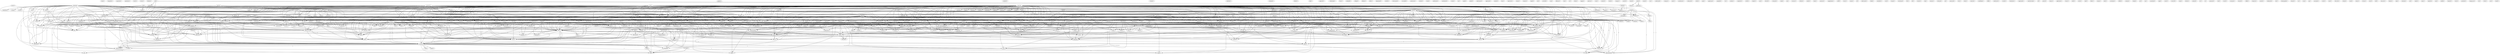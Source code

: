 digraph G {
  home [ label="home(1)" ];
  tranquility [ label="tranquility(1)" ];
  inquisition [ label="inquisition(1)" ];
  population [ label="population(1)" ];
  church [ label="church(1)" ];
  avenue [ label="avenue(1)" ];
  freedom [ label="freedom(1)" ];
  ucla [ label="ucla(2)" ];
  became [ label="became(4)" ];
  professor [ label="professor(1)" ];
  taught [ label="taught(1)" ];
  spent [ label="spent(4)" ];
  war [ label="war(19)" ];
  man [ label="man(1)" ];
  came [ label="came(8)" ];
  philosophy [ label="philosophy(1)" ];
  power [ label="power(1)" ];
  number [ label="number(3)" ];
  volume [ label="volume(1)" ];
  institute [ label="institute(1)" ];
  someone [ label="someone(1)" ];
  study [ label="study(3)" ];
  program [ label="program(3)" ];
  deals [ label="deals(2)" ];
  degree [ label="degree(1)" ];
  sultan [ label="sultan(2)" ];
  organized [ label="organized(1)" ];
  ruled [ label="ruled(1)" ];
  liberty [ label="liberty(1)" ];
  escape [ label="escape(1)" ];
  single [ label="single(1)" ];
  soul [ label="soul(1)" ];
  today [ label="today(2)" ];
  work [ label="work(2)" ];
  exists [ label="exists(1)" ];
  proceeded [ label="proceeded(1)" ];
  extermination [ label="extermination(2)" ];
  moment [ label="moment(2)" ];
  talent [ label="talent(1)" ];
  help [ label="help(1)" ];
  help [ label="help(4)" ];
  process [ label="process(1)" ];
  modernize [ label="modernize(1)" ];
  group [ label="group(1)" ];
  saw [ label="saw(1)" ];
  source [ label="source(2)" ];
  role [ label="role(4)" ];
  completed [ label="completed(1)" ];
  oil [ label="oil(1)" ];
  invaded [ label="invaded(2)" ];
  interview [ label="interview(1)" ];
  ship [ label="ship(1)" ];
  approach [ label="approach(1)" ];
  citizenship [ label="citizenship(9)" ];
  origin [ label="origin(1)" ];
  problem [ label="problem(2)" ];
  persecution [ label="persecution(3)" ];
  greece [ label="greece(2)" ];
  occupied [ label="occupied(1)" ];
  rescue [ label="rescue(6)" ];
  independence [ label="independence(3)" ];
  country [ label="country(3)" ];
  overrun [ label="overrun(1)" ];
  worked [ label="worked(2)" ];
  rescue [ label="rescue(3)" ];
  scholarship [ label="scholarship(1)" ];
  focus [ label="focus(1)" ];
  extended [ label="extended(1)" ];
  refugee [ label="refugee(1)" ];
  consulate [ label="consulate(1)" ];
  research [ label="research(7)" ];
  restoration [ label="restoration(2)" ];
  return [ label="return(2)" ];
  conducted [ label="conducted(1)" ];
  army [ label="army(2)" ];
  burned [ label="burned(1)" ];
  exterminated [ label="exterminated(1)" ];
  fight [ label="fight(1)" ];
  deal [ label="deal(2)" ];
  book [ label="book(21)" ];
  defense [ label="defense(1)" ];
  conference [ label="conference(2)" ];
  subject [ label="subject(3)" ];
  plan [ label="plan(1)" ];
  place [ label="place(6)" ];
  editor [ label="editor(1)" ];
  release [ label="release(1)" ];
  camp [ label="camp(4)" ];
  department [ label="department(1)" ];
  resettle [ label="resettle(1)" ];
  discriminate [ label="discriminate(1)" ];
  succeeded [ label="succeeded(1)" ];
  behalf [ label="behalf(2)" ];
  territory [ label="territory(4)" ];
  cited [ label="cited(1)" ];
  treated [ label="treated(1)" ];
  stated [ label="stated(2)" ];
  treaty [ label="treaty(1)" ];
  permission [ label="permission(1)" ];
  tarihsel [ label="tarihsel(1)" ];
  closed [ label="closed(1)" ];
  publication [ label="publication(1)" ];
  reichenbach [ label="reichenbach(1)" ];
  croatia [ label="croatia(1)" ];
  section [ label="section(2)" ];
  situation [ label="situation(1)" ];
  phase [ label="phase(1)" ];
  covers [ label="covers(1)" ];
  ran [ label="ran(1)" ];
  angelo [ label="angelo(1)" ];
  poland [ label="poland(1)" ];
  anniversary [ label="anniversary(2)" ];
  appreciate [ label="appreciate(1)" ];
  present [ label="present(1)" ];
  basis [ label="basis(1)" ];
  used [ label="used(1)" ];
  supplement [ label="supplement(1)" ];
  government [ label="government(11)" ];
  assist [ label="assist(1)" ];
  superiority [ label="superiority(1)" ];
  sharon [ label="sharon(1)" ];
  ottoman [ label="ottoman(1)" ];
  translation [ label="translation(1)" ];
  writing [ label="writing(1)" ];
  invited [ label="invited(1)" ];
  historian [ label="historian(3)" ];
  course [ label="course(2)" ];
  went [ label="went(3)" ];
  undertake [ label="undertake(2)" ];
  commemoration [ label="commemoration(1)" ];
  found [ label="found(5)" ];
  les [ label="les(2)" ];
  give [ label="give(1)" ];
  dan [ label="dan(1)" ];
  history [ label="history(13)" ];
  point [ label="point(1)" ];
  develop [ label="develop(1)" ];
  time [ label="time(4)" ];
  teaching [ label="teaching(2)" ];
  series [ label="series(1)" ];
  view [ label="view(2)" ];
  society [ label="society(2)" ];
  addition [ label="addition(2)" ];
  eds [ label="eds(2)" ];
  requires [ label="requires(1)" ];
  legend [ label="legend(1)" ];
  ministry [ label="ministry(3)" ];
  favor [ label="favor(1)" ];
  retain [ label="retain(1)" ];
  hand [ label="hand(2)" ];
  wanted [ label="wanted(4)" ];
  friendship [ label="friendship(3)" ];
  archive [ label="archive(1)" ];
  batch [ label="batch(1)" ];
  end [ label="end(3)" ];
  side [ label="side(1)" ];
  entered [ label="entered(1)" ];
  end [ label="end(1)" ];
  began [ label="began(2)" ];
  period [ label="period(1)" ];
  edu [ label="edu(2)" ];
  provided [ label="provided(1)" ];
  intercession [ label="intercession(1)" ];
  took [ label="took(7)" ];
  communicate [ label="communicate(1)" ];
  effect [ label="effect(2)" ];
  isop [ label="isop(1)" ];
  influence [ label="influence(1)" ];
  slain [ label="slain(1)" ];
  art [ label="art(1)" ];
  escape [ label="escape(1)" ];
  part [ label="part(3)" ];
  takes [ label="takes(2)" ];
  center [ label="center(4)" ];
  fell [ label="fell(1)" ];
  obtain [ label="obtain(1)" ];
  happen [ label="happen(1)" ];
  tried [ label="tried(1)" ];
  picture [ label="picture(1)" ];
  persuade [ label="persuade(1)" ];
  round [ label="round(1)" ];
  contact [ label="contact(1)" ];
  find [ label="find(1)" ];
  fled [ label="fled(2)" ];
  area [ label="area(1)" ];
  gateway [ label="gateway(1)" ];
  come [ label="come(1)" ];
  release [ label="release(1)" ];
  scientist [ label="scientist(1)" ];
  didn [ label="didn(2)" ];
  know [ label="know(3)" ];
  border [ label="border(1)" ];
  hungary [ label="hungary(1)" ];
  want [ label="want(1)" ];
  move [ label="move(1)" ];
  received [ label="received(3)" ];
  lifetime [ label="lifetime(1)" ];
  representative [ label="representative(3)" ];
  honor [ label="honor(1)" ];
  served [ label="served(1)" ];
  nuncio [ label="nuncio(1)" ];
  assistance [ label="assistance(1)" ];
  agency [ label="agency(2)" ];
  leadership [ label="leadership(1)" ];
  kibbutz [ label="kibbutz(1)" ];
  felt [ label="felt(2)" ];
  example [ label="example(2)" ];
  set [ label="set(1)" ];
  organization [ label="organization(2)" ];
  office [ label="office(1)" ];
  feared [ label="feared(2)" ];
  hurt [ label="hurt(1)" ];
  protect [ label="protect(2)" ];
  spain [ label="spain(3)" ];
  realized [ label="realized(1)" ];
  couple [ label="couple(1)" ];
  abode [ label="abode(1)" ];
  recalls [ label="recalls(1)" ];
  accepted [ label="accepted(4)" ];
  rapacity [ label="rapacity(1)" ];
  fellow [ label="fellow(1)" ];
  behavior [ label="behavior(1)" ];
  anything [ label="anything(3)" ];
  tolerance [ label="tolerance(1)" ];
  total [ label="total(1)" ];
  meant [ label="meant(1)" ];
  seem [ label="seem(2)" ];
  route [ label="route(2)" ];
  train [ label="train(2)" ];
  lot [ label="lot(2)" ];
  arranged [ label="arranged(2)" ];
  boat [ label="boat(1)" ];
  fact [ label="fact(2)" ];
  fought [ label="fought(1)" ];
  shared [ label="shared(1)" ];
  information [ label="information(3)" ];
  send [ label="send(4)" ];
  press [ label="press(6)" ];
  use [ label="use(2)" ];
  write [ label="write(2)" ];
  material [ label="material(2)" ];
  go [ label="go(2)" ];
  nazi [ label="nazi(3)" ];
  community [ label="community(2)" ];
  retained [ label="retained(1)" ];
  take [ label="take(4)" ];
  idea [ label="idea(1)" ];
  join [ label="join(1)" ];
  supporter [ label="supporter(1)" ];
  regarded [ label="regarded(1)" ];
  started [ label="started(3)" ];
  culture [ label="culture(3)" ];
  pass [ label="pass(2)" ];
  reply [ label="reply(1)" ];
  told [ label="told(2)" ];
  kettle [ label="kettle(1)" ];
  network [ label="network(1)" ];
  contrast [ label="contrast(1)" ];
  sent [ label="sent(5)" ];
  visas [ label="visas(1)" ];
  keep [ label="keep(1)" ];
  gave [ label="gave(4)" ];
  played [ label="played(2)" ];
  mind [ label="mind(1)" ];
  keep [ label="keep(2)" ];
  argument [ label="argument(1)" ];
  berlin [ label="berlin(3)" ];
  mayor [ label="mayor(1)" ];
  producer [ label="producer(1)" ];
  money [ label="money(2)" ];
  way [ label="way(1)" ];
  understand [ label="understand(1)" ];
  meantime [ label="meantime(2)" ];
  treat [ label="treat(1)" ];
  emergency [ label="emergency(1)" ];
  citizen [ label="citizen(3)" ];
  arrest [ label="arrest(2)" ];
  nothing [ label="nothing(1)" ];
  company [ label="company(1)" ];
  meier [ label="meier(1)" ];
  grunebaum [ label="grunebaum(1)" ];
  submarine [ label="submarine(1)" ];
  serbia [ label="serbia(1)" ];
  pope [ label="pope(1)" ];
  appressian [ label="appressian(1)" ];
  pamphlet [ label="pamphlet(1)" ];
  von [ label="von(1)" ];
  imagine [ label="imagine(1)" ];
  consult [ label="consult(1)" ];
  modem [ label="modem(1)" ];
  immigration [ label="immigration(1)" ];
  complicity [ label="complicity(1)" ];
  polish [ label="polish(1)" ];
  sevilla [ label="sevilla(1)" ];
  chapter [ label="chapter(1)" ];
  mair [ label="mair(1)" ];
  turkey [ label="turkey(5)" ];
  constitution [ label="constitution(1)" ];
  food [ label="food(3)" ];
  tragedy [ label="tragedy(1)" ];
  conclusion [ label="conclusion(1)" ];
  story [ label="story(4)" ];
  separation [ label="separation(1)" ];
  includes [ label="includes(1)" ];
  world [ label="world(10)" ];
  century [ label="century(2)" ];
  clothing [ label="clothing(2)" ];
  defend [ label="defend(1)" ];
  hoped [ label="hoped(1)" ];
  stayed [ label="stayed(1)" ];
  add [ label="add(2)" ];
  remained [ label="remained(1)" ];
  form [ label="form(1)" ];
  treasonable [ label="treasonable(1)" ];
  invasion [ label="invasion(1)" ];
  demonstration [ label="demonstration(1)" ];
  establish [ label="establish(1)" ];
  think [ label="think(1)" ];
  nation [ label="nation(2)" ];
  chromium [ label="chromium(1)" ];
  reaches [ label="reaches(1)" ];
  movement [ label="movement(1)" ];
  tradition [ label="tradition(1)" ];
  school [ label="school(2)" ];
  front [ label="front(1)" ];
  remain [ label="remain(1)" ];
  protested [ label="protested(1)" ];
  religion [ label="religion(2)" ];
  result [ label="result(3)" ];
  service [ label="service(1)" ];
  warded [ label="warded(1)" ];
  condition [ label="condition(1)" ];
  facilitated [ label="facilitated(1)" ];
  position [ label="position(1)" ];
  passed [ label="passed(2)" ];
  helped [ label="helped(2)" ];
  science [ label="science(2)" ];
  occupy [ label="occupy(1)" ];
  economist [ label="economist(1)" ];
  concentration [ label="concentration(4)" ];
  secure [ label="secure(1)" ];
  finished [ label="finished(1)" ];
  allowed [ label="allowed(1)" ];
  railroad [ label="railroad(2)" ];
  steamship [ label="steamship(2)" ];
  viewpoint [ label="viewpoint(1)" ];
  rely [ label="rely(1)" ];
  sahak [ label="sahak(1)" ];
  sea [ label="sea(1)" ];
  harvard [ label="harvard(2)" ];
  jewish [ label="jewish(14)" ];
  intervention [ label="intervention(1)" ];
  look [ label="look(1)" ];
  ambassador [ label="ambassador(1)" ];
  cooperate [ label="cooperate(1)" ];
  incident [ label="incident(1)" ];
  currency [ label="currency(1)" ];
  german [ label="german(10)" ];
  make [ label="make(1)" ];
  sera [ label="sera(1)" ];
  comes [ label="comes(1)" ];
  zuma [ label="zuma(1)" ];
  effort [ label="effort(1)" ];
  wilshire [ label="wilshire(1)" ];
  matter [ label="matter(1)" ];
  chaim [ label="chaim(1)" ];
  invented [ label="invented(1)" ];
  care [ label="care(1)" ];
  document [ label="document(3)" ];
  muntazem [ label="muntazem(1)" ];
  vatandash [ label="vatandash(1)" ];
  gayri [ label="gayri(1)" ];
  pressure [ label="pressure(1)" ];
  guggenheim [ label="guggenheim(1)" ];
  airlift [ label="airlift(1)" ];
  paris [ label="paris(4)" ];
  polish [ label="polish(1)" ];
  taurus [ label="taurus(1)" ];
  means [ label="means(1)" ];
  nd [ label="nd(1)" ];
  endowment [ label="endowment(1)" ];
  bebek [ label="bebek(1)" ];
  yahudileri [ label="yahudileri(1)" ];
  protection [ label="protection(1)" ];
  cairo [ label="cairo(2)" ];
  turquie [ label="turquie(1)" ];
  hirschman [ label="hirschman(2)" ];
  fritz [ label="fritz(1)" ];
  store [ label="store(1)" ];
  managed [ label="managed(1)" ];
  executive [ label="executive(1)" ];
  reconcile [ label="reconcile(1)" ];
  turkey [ label="turkey(49)" ];
  tell [ label="tell(1)" ];
  consists [ label="consists(1)" ];
  step [ label="step(1)" ];
  mission [ label="mission(1)" ];
  intercept [ label="intercept(1)" ];
  french [ label="french(1)" ];
  abandoned [ label="abandoned(1)" ];
  obtained [ label="obtained(1)" ];
  ph [ label="ph(1)" ];
  pressured [ label="pressured(1)" ];
  university [ label="university(10)" ];
  candidate [ label="candidate(1)" ];
  jewish [ label="jewish(1)" ];
  lewis [ label="lewis(1)" ];
  empire [ label="empire(10)" ];
  doesn [ label="doesn(1)" ];
  reserche [ label="reserche(1)" ];
  scientifique [ label="scientifique(1)" ];
  coffee [ label="coffee(1)" ];
  modernizer [ label="modernizer(1)" ];
  invader [ label="invader(1)" ];
  agreed [ label="agreed(1)" ];
  traffic [ label="traffic(1)" ];
  deport [ label="deport(1)" ];
  stop [ label="stop(1)" ];
  jews [ label="jews(11)" ];
  maintained [ label="maintained(1)" ];
  minority [ label="minority(1)" ];
  cooperation [ label="cooperation(1)" ];
  order [ label="order(1)" ];
  boarded [ label="boarded(1)" ];
  claimed [ label="claimed(1)" ];
  corrected [ label="corrected(1)" ];
  edition [ label="edition(1)" ];
  prevail [ label="prevail(1)" ];
  john [ label="john(3)" ];
  foundation [ label="foundation(1)" ];
  suppressed [ label="suppressed(1)" ];
  czechoslovakia [ label="czechoslovakia(1)" ];
  achievement [ label="achievement(1)" ];
  see [ label="see(1)" ];
  palestine [ label="palestine(10)" ];
  express [ label="express(2)" ];
  arf [ label="arf(1)" ];
  person [ label="person(2)" ];
  ohanus [ label="ohanus(1)" ];
  application [ label="application(1)" ];
  romania [ label="romania(2)" ];
  drancy [ label="drancy(1)" ];
  abdul [ label="abdul(1)" ];
  turned [ label="turned(1)" ];
  boasted [ label="boasted(1)" ];
  article [ label="article(1)" ];
  york [ label="york(4)" ];
  right [ label="right(1)" ];
  father [ label="father(1)" ];
  zalman [ label="zalman(1)" ];
  ebert [ label="ebert(1)" ];
  arromdian [ label="arromdian(1)" ];
  holocaust [ label="holocaust(11)" ];
  presents [ label="presents(1)" ];
  shifted [ label="shifted(1)" ];
  armenia [ label="armenia(1)" ];
  temple [ label="temple(1)" ];
  istanbul [ label="istanbul(5)" ];
  organize [ label="organize(1)" ];
  jew [ label="jew(2)" ];
  cup [ label="cup(1)" ];
  princeton [ label="princeton(2)" ];
  fits [ label="fits(1)" ];
  auschwitz [ label="auschwitz(3)" ];
  macmillan [ label="macmillan(2)" ];
  eagle [ label="eagle(1)" ];
  consul [ label="consul(1)" ];
  roosevelt [ label="roosevelt(1)" ];
  serge [ label="serge(1)" ];
  declare [ label="declare(1)" ];
  neimark [ label="neimark(1)" ];
  orient [ label="orient(1)" ];
  put [ label="put(1)" ];
  europe [ label="europe(1)" ];
  turn [ label="turn(1)" ];
  nov [ label="nov(1)" ];
  germany [ label="germany(7)" ];
  ss [ label="ss(1)" ];
  graumont [ label="graumont(1)" ];
  ankara [ label="ankara(2)" ];
  read [ label="read(1)" ];
  ottoman [ label="ottoman(4)" ];
  british [ label="british(2)" ];
  council [ label="council(1)" ];
  economie [ label="economie(1)" ];
  bernard [ label="bernard(1)" ];
  waffen [ label="waffen(1)" ];
  paul [ label="paul(2)" ];
  stanford [ label="stanford(1)" ];
  bosporus [ label="bosporus(1)" ];
  jewry [ label="jewry(4)" ];
  serdar [ label="serdar(2)" ];
  mountain [ label="mountain(1)" ];
  serve [ label="serve(1)" ];
  europe [ label="europe(11)" ];
  protest [ label="protest(1)" ];
  hindemuth [ label="hindemuth(1)" ];
  karl [ label="karl(1)" ];
  bloomingdale [ label="bloomingdale(1)" ];
  france [ label="france(12)" ];
  hebrew [ label="hebrew(3)" ];
  dumont [ label="dumont(1)" ];
  bulgaria [ label="bulgaria(2)" ];
  ira [ label="ira(1)" ];
  uucp [ label="uucp(1)" ];
  apr [ label="apr(1)" ];
  turkish [ label="turkish(1)" ];
  wrote [ label="wrote(2)" ];
  whole [ label="whole(1)" ];
  life [ label="life(1)" ];
  jarusalem [ label="jarusalem(1)" ];
  argic [ label="argic(2)" ];
  reuter [ label="reuter(1)" ];
  ernst [ label="ernst(1)" ];
  vol [ label="vol(2)" ];
  obscurity [ label="obscurity(1)" ];
  turkiye [ label="turkiye(2)" ];
  israel [ label="israel(1)" ];
  shazar [ label="shazar(1)" ];
  struma [ label="struma(1)" ];
  shaw [ label="shaw(5)" ];
  halil [ label="halil(1)" ];
  character [ label="character(1)" ];
  theater [ label="theater(1)" ];
  sdpa [ label="sdpa(1)" ];
  columbia [ label="columbia(1)" ];
  salo [ label="salo(1)" ];
  sepher [ label="sepher(1)" ];
  opera [ label="opera(1)" ];
  republic [ label="republic(4)" ];
  jean [ label="jean(1)" ];
  middle [ label="middle(1)" ];
  himmler [ label="himmler(1)" ];
  baron [ label="baron(1)" ];
  president [ label="president(1)" ];
  kmagnacca [ label="kmagnacca(2)" ];
  city [ label="city(1)" ];
  writes [ label="writes(1)" ];
  jose [ label="jose(1)" ];
  york [ label="york(2)" ];
  hamid [ label="hamid(1)" ];
  ucla -> became [ label="1" ];
  ucla -> professor [ label="1" ];
  ucla -> taught [ label="1" ];
  ucla -> spent [ label="1" ];
  ucla -> war [ label="1" ];
  ucla -> man [ label="1" ];
  ucla -> came [ label="1" ];
  ucla -> philosophy [ label="1" ];
  study -> program [ label="1" ];
  study -> deals [ label="1" ];
  study -> degree [ label="1" ];
  study -> sultan [ label="1" ];
  study -> organized [ label="1" ];
  study -> ruled [ label="1" ];
  escape -> single [ label="1" ];
  escape -> soul [ label="1" ];
  escape -> today [ label="1" ];
  escape -> work [ label="1" ];
  escape -> exists [ label="1" ];
  escape -> proceeded [ label="1" ];
  escape -> extermination [ label="1" ];
  moment -> talent [ label="1" ];
  moment -> help [ label="1" ];
  moment -> help [ label="1" ];
  moment -> process [ label="1" ];
  moment -> modernize [ label="1" ];
  moment -> group [ label="1" ];
  moment -> saw [ label="1" ];
  moment -> source [ label="1" ];
  moment -> came [ label="1" ];
  role -> completed [ label="1" ];
  role -> oil [ label="1" ];
  role -> invaded [ label="1" ];
  role -> interview [ label="1" ];
  citizenship -> became [ label="1" ];
  citizenship -> origin [ label="1" ];
  citizenship -> problem [ label="1" ];
  citizenship -> persecution [ label="1" ];
  greece -> occupied [ label="1" ];
  greece -> rescue [ label="1" ];
  greece -> independence [ label="1" ];
  greece -> war [ label="1" ];
  greece -> country [ label="1" ];
  greece -> overrun [ label="1" ];
  greece -> worked [ label="1" ];
  greece -> rescue [ label="1" ];
  consulate -> research [ label="1" ];
  consulate -> restoration [ label="1" ];
  consulate -> return [ label="1" ];
  consulate -> conducted [ label="1" ];
  army -> war [ label="1" ];
  army -> burned [ label="1" ];
  army -> exterminated [ label="1" ];
  army -> fight [ label="1" ];
  completed -> rescue [ label="1" ];
  completed -> deal [ label="1" ];
  completed -> book [ label="1" ];
  completed -> rescue [ label="1" ];
  conference -> subject [ label="1" ];
  conference -> plan [ label="1" ];
  conference -> place [ label="1" ];
  release -> camp [ label="1" ];
  behalf -> territory [ label="1" ];
  behalf -> cited [ label="1" ];
  behalf -> treated [ label="1" ];
  behalf -> stated [ label="1" ];
  behalf -> treaty [ label="1" ];
  program -> research [ label="1" ];
  program -> organized [ label="2" ];
  section -> situation [ label="1" ];
  section -> phase [ label="1" ];
  section -> covers [ label="1" ];
  used -> supplement [ label="1" ];
  used -> government [ label="1" ];
  used -> assist [ label="1" ];
  ottoman -> became [ label="1" ];
  ottoman -> translation [ label="1" ];
  ottoman -> writing [ label="1" ];
  ottoman -> invited [ label="1" ];
  ottoman -> research [ label="2" ];
  ottoman -> spent [ label="2" ];
  ottoman -> historian [ label="5" ];
  ottoman -> course [ label="1" ];
  ottoman -> degree [ label="1" ];
  ottoman -> went [ label="2" ];
  ottoman -> undertake [ label="1" ];
  ottoman -> commemoration [ label="1" ];
  ottoman -> found [ label="2" ];
  ottoman -> les [ label="1" ];
  ottoman -> subject [ label="4" ];
  ottoman -> organized [ label="1" ];
  ottoman -> give [ label="1" ];
  ottoman -> dan [ label="1" ];
  ottoman -> history [ label="3" ];
  ottoman -> point [ label="4" ];
  ottoman -> book [ label="2" ];
  ottoman -> develop [ label="1" ];
  ottoman -> time [ label="2" ];
  ottoman -> teaching [ label="1" ];
  ottoman -> series [ label="1" ];
  ottoman -> view [ label="4" ];
  ottoman -> society [ label="4" ];
  ottoman -> addition [ label="1" ];
  ottoman -> interview [ label="1" ];
  ottoman -> eds [ label="2" ];
  ministry -> favor [ label="1" ];
  ministry -> retain [ label="1" ];
  ministry -> research [ label="1" ];
  ministry -> hand [ label="1" ];
  ministry -> help [ label="1" ];
  ministry -> found [ label="1" ];
  ministry -> help [ label="1" ];
  ministry -> wanted [ label="1" ];
  ministry -> friendship [ label="1" ];
  ministry -> conducted [ label="1" ];
  ministry -> archive [ label="1" ];
  ministry -> batch [ label="1" ];
  single -> soul [ label="1" ];
  occupied -> end [ label="1" ];
  occupied -> territory [ label="1" ];
  occupied -> rescue [ label="1" ];
  occupied -> side [ label="1" ];
  occupied -> treated [ label="1" ];
  occupied -> war [ label="1" ];
  occupied -> country [ label="1" ];
  occupied -> entered [ label="1" ];
  occupied -> worked [ label="1" ];
  occupied -> end [ label="1" ];
  occupied -> rescue [ label="1" ];
  deals -> origin [ label="1" ];
  deals -> rescue [ label="1" ];
  deals -> began [ label="1" ];
  deals -> period [ label="1" ];
  deals -> rescue [ label="1" ];
  deals -> persecution [ label="1" ];
  camp -> intercession [ label="1" ];
  camp -> took [ label="1" ];
  camp -> place [ label="1" ];
  camp -> communicate [ label="2" ];
  camp -> effect [ label="2" ];
  escape -> today [ label="1" ];
  escape -> work [ label="1" ];
  escape -> exists [ label="1" ];
  escape -> proceeded [ label="1" ];
  escape -> extermination [ label="1" ];
  part -> origin [ label="1" ];
  part -> rescue [ label="2" ];
  part -> takes [ label="1" ];
  part -> began [ label="1" ];
  part -> center [ label="1" ];
  part -> place [ label="1" ];
  part -> rescue [ label="2" ];
  part -> persecution [ label="1" ];
  end -> fell [ label="2" ];
  end -> independence [ label="1" ];
  end -> war [ label="2" ];
  became -> professor [ label="1" ];
  became -> research [ label="1" ];
  became -> undertake [ label="1" ];
  became -> book [ label="1" ];
  became -> develop [ label="1" ];
  became -> philosophy [ label="1" ];
  tried -> picture [ label="1" ];
  tried -> persuade [ label="1" ];
  tried -> undertake [ label="1" ];
  tried -> round [ label="1" ];
  tried -> history [ label="1" ];
  tried -> book [ label="1" ];
  tried -> contact [ label="1" ];
  tried -> find [ label="1" ];
  fled -> treated [ label="1" ];
  fled -> area [ label="1" ];
  today -> didn [ label="1" ];
  today -> exists [ label="1" ];
  today -> time [ label="1" ];
  today -> know [ label="1" ];
  territory -> didn [ label="1" ];
  territory -> want [ label="1" ];
  territory -> treated [ label="1" ];
  territory -> move [ label="1" ];
  received -> lifetime [ label="1" ];
  received -> representative [ label="1" ];
  received -> honor [ label="1" ];
  received -> served [ label="1" ];
  received -> nuncio [ label="1" ];
  received -> assistance [ label="1" ];
  agency -> leadership [ label="1" ];
  agency -> kibbutz [ label="1" ];
  agency -> help [ label="1" ];
  agency -> felt [ label="1" ];
  agency -> example [ label="1" ];
  agency -> help [ label="1" ];
  agency -> set [ label="1" ];
  agency -> organization [ label="1" ];
  agency -> office [ label="1" ];
  feared -> took [ label="1" ];
  feared -> hurt [ label="1" ];
  spain -> treated [ label="1" ];
  spain -> realized [ label="1" ];
  spain -> couple [ label="1" ];
  spain -> abode [ label="1" ];
  spain -> took [ label="1" ];
  spain -> area [ label="1" ];
  spain -> recalls [ label="1" ];
  spain -> accepted [ label="1" ];
  spain -> rapacity [ label="1" ];
  spain -> fellow [ label="1" ];
  spain -> behavior [ label="1" ];
  spain -> anything [ label="1" ];
  spain -> tolerance [ label="1" ];
  rescue -> total [ label="1" ];
  rescue -> meant [ label="1" ];
  rescue -> seem [ label="1" ];
  rescue -> route [ label="1" ];
  rescue -> train [ label="1" ];
  rescue -> lot [ label="1" ];
  rescue -> country [ label="1" ];
  rescue -> arranged [ label="1" ];
  rescue -> boat [ label="1" ];
  rescue -> fact [ label="1" ];
  rescue -> persecution [ label="1" ];
  rescue -> fought [ label="1" ];
  information -> situation [ label="1" ];
  information -> government [ label="1" ];
  information -> send [ label="1" ];
  information -> press [ label="1" ];
  information -> book [ label="2" ];
  information -> use [ label="1" ];
  information -> write [ label="1" ];
  deal -> material [ label="1" ];
  deal -> go [ label="1" ];
  deal -> rescue [ label="1" ];
  deal -> organization [ label="1" ];
  nazi -> favor [ label="1" ];
  nazi -> side [ label="1" ];
  nazi -> didn [ label="2" ];
  nazi -> want [ label="2" ];
  nazi -> retain [ label="1" ];
  nazi -> treated [ label="1" ];
  nazi -> community [ label="1" ];
  nazi -> retained [ label="1" ];
  nazi -> take [ label="1" ];
  nazi -> idea [ label="1" ];
  nazi -> hand [ label="1" ];
  nazi -> war [ label="1" ];
  nazi -> work [ label="1" ];
  nazi -> join [ label="1" ];
  nazi -> government [ label="1" ];
  nazi -> oil [ label="1" ];
  nazi -> country [ label="1" ];
  nazi -> found [ label="1" ];
  nazi -> supporter [ label="1" ];
  nazi -> regarded [ label="1" ];
  nazi -> wanted [ label="1" ];
  nazi -> go [ label="1" ];
  nazi -> organized [ label="1" ];
  nazi -> started [ label="1" ];
  nazi -> culture [ label="1" ];
  nazi -> book [ label="1" ];
  nazi -> took [ label="2" ];
  nazi -> pass [ label="2" ];
  nazi -> reply [ label="1" ];
  nazi -> invaded [ label="1" ];
  nazi -> entered [ label="1" ];
  nazi -> accepted [ label="1" ];
  nazi -> worked [ label="1" ];
  nazi -> told [ label="1" ];
  nazi -> kettle [ label="1" ];
  nazi -> end [ label="1" ];
  nazi -> network [ label="1" ];
  nazi -> friendship [ label="1" ];
  nazi -> contrast [ label="1" ];
  nazi -> fact [ label="1" ];
  nazi -> rescue [ label="2" ];
  nazi -> sent [ label="1" ];
  nazi -> came [ label="2" ];
  nazi -> visas [ label="2" ];
  nazi -> keep [ label="1" ];
  nazi -> interview [ label="1" ];
  nazi -> gave [ label="2" ];
  nazi -> anything [ label="1" ];
  nazi -> persecution [ label="1" ];
  nazi -> played [ label="1" ];
  nazi -> mind [ label="1" ];
  nazi -> keep [ label="1" ];
  nazi -> argument [ label="1" ];
  berlin -> mayor [ label="2" ];
  berlin -> producer [ label="1" ];
  meantime -> treat [ label="1" ];
  meantime -> emergency [ label="1" ];
  meantime -> citizen [ label="1" ];
  meantime -> arrest [ label="1" ];
  meantime -> nothing [ label="1" ];
  independence -> overrun [ label="1" ];
  independence -> history [ label="1" ];
  independence -> took [ label="1" ];
  independence -> place [ label="1" ];
  didn -> want [ label="1" ];
  didn -> imagine [ label="1" ];
  didn -> consult [ label="1" ];
  want -> immigration [ label="1" ];
  want -> hurt [ label="1" ];
  polish -> help [ label="1" ];
  polish -> help [ label="1" ];
  turkey -> treated [ label="4" ];
  turkey -> constitution [ label="1" ];
  turkey -> research [ label="1" ];
  turkey -> food [ label="1" ];
  turkey -> tragedy [ label="2" ];
  turkey -> restoration [ label="1" ];
  turkey -> take [ label="2" ];
  turkey -> lifetime [ label="2" ];
  turkey -> spent [ label="3" ];
  turkey -> idea [ label="1" ];
  turkey -> hand [ label="1" ];
  turkey -> talent [ label="1" ];
  turkey -> war [ label="6" ];
  turkey -> conclusion [ label="1" ];
  turkey -> phase [ label="1" ];
  turkey -> seem [ label="1" ];
  turkey -> route [ label="1" ];
  turkey -> story [ label="1" ];
  turkey -> separation [ label="2" ];
  turkey -> work [ label="1" ];
  turkey -> takes [ label="1" ];
  turkey -> help [ label="2" ];
  turkey -> includes [ label="1" ];
  turkey -> world [ label="2" ];
  turkey -> went [ label="1" ];
  turkey -> century [ label="1" ];
  turkey -> covers [ label="1" ];
  turkey -> clothing [ label="1" ];
  turkey -> government [ label="2" ];
  turkey -> defend [ label="1" ];
  turkey -> hoped [ label="2" ];
  turkey -> stayed [ label="1" ];
  turkey -> add [ label="1" ];
  turkey -> remained [ label="1" ];
  turkey -> overrun [ label="1" ];
  turkey -> found [ label="1" ];
  turkey -> stated [ label="1" ];
  turkey -> help [ label="2" ];
  turkey -> form [ label="1" ];
  turkey -> treasonable [ label="2" ];
  turkey -> arranged [ label="1" ];
  turkey -> realized [ label="1" ];
  turkey -> wanted [ label="4" ];
  turkey -> process [ label="1" ];
  turkey -> go [ label="1" ];
  turkey -> organized [ label="2" ];
  turkey -> started [ label="1" ];
  turkey -> invasion [ label="2" ];
  turkey -> return [ label="1" ];
  turkey -> honor [ label="2" ];
  turkey -> culture [ label="1" ];
  turkey -> book [ label="8" ];
  turkey -> demonstration [ label="2" ];
  turkey -> couple [ label="1" ];
  turkey -> center [ label="1" ];
  turkey -> abode [ label="1" ];
  turkey -> took [ label="3" ];
  turkey -> place [ label="1" ];
  turkey -> man [ label="2" ];
  turkey -> recalls [ label="1" ];
  turkey -> establish [ label="1" ];
  turkey -> modernize [ label="1" ];
  turkey -> think [ label="1" ];
  turkey -> end [ label="1" ];
  turkey -> rapacity [ label="1" ];
  turkey -> friendship [ label="2" ];
  turkey -> nation [ label="2" ];
  turkey -> chromium [ label="2" ];
  turkey -> use [ label="2" ];
  turkey -> treaty [ label="1" ];
  turkey -> teaching [ label="1" ];
  turkey -> reaches [ label="1" ];
  turkey -> saw [ label="1" ];
  turkey -> movement [ label="2" ];
  turkey -> tradition [ label="2" ];
  turkey -> school [ label="1" ];
  turkey -> front [ label="1" ];
  turkey -> fellow [ label="1" ];
  turkey -> remain [ label="1" ];
  turkey -> protested [ label="1" ];
  turkey -> source [ label="1" ];
  turkey -> rescue [ label="4" ];
  turkey -> know [ label="1" ];
  turkey -> religion [ label="1" ];
  turkey -> result [ label="2" ];
  turkey -> service [ label="1" ];
  turkey -> warded [ label="1" ];
  turkey -> came [ label="4" ];
  turkey -> addition [ label="1" ];
  turkey -> keep [ label="1" ];
  turkey -> write [ label="1" ];
  turkey -> interview [ label="3" ];
  turkey -> anything [ label="1" ];
  turkey -> condition [ label="2" ];
  turkey -> facilitated [ label="2" ];
  turkey -> position [ label="1" ];
  turkey -> passed [ label="2" ];
  turkey -> helped [ label="3" ];
  turkey -> science [ label="1" ];
  turkey -> played [ label="1" ];
  turkey -> philosophy [ label="2" ];
  turkey -> occupy [ label="1" ];
  turkey -> economist [ label="1" ];
  turkey -> keep [ label="1" ];
  concentration -> intercession [ label="1" ];
  concentration -> took [ label="1" ];
  concentration -> place [ label="1" ];
  concentration -> communicate [ label="1" ];
  concentration -> secure [ label="1" ];
  concentration -> effect [ label="1" ];
  treated -> treasonable [ label="1" ];
  finished -> press [ label="1" ];
  finished -> book [ label="1" ];
  finished -> plan [ label="1" ];
  finished -> place [ label="1" ];
  finished -> sent [ label="1" ];
  finished -> came [ label="1" ];
  research -> lifetime [ label="1" ];
  research -> commemoration [ label="1" ];
  research -> honor [ label="1" ];
  research -> book [ label="1" ];
  research -> develop [ label="1" ];
  research -> teaching [ label="1" ];
  food -> clothing [ label="2" ];
  food -> country [ label="1" ];
  food -> railroad [ label="1" ];
  food -> steamship [ label="1" ];
  community -> rely [ label="1" ];
  harvard -> lifetime [ label="1" ];
  harvard -> honor [ label="1" ];
  jewish -> idea [ label="1" ];
  jewish -> historian [ label="1" ];
  jewish -> war [ label="2" ];
  jewish -> representative [ label="1" ];
  jewish -> kibbutz [ label="1" ];
  jewish -> work [ label="1" ];
  jewish -> join [ label="1" ];
  jewish -> government [ label="3" ];
  jewish -> felt [ label="1" ];
  jewish -> example [ label="2" ];
  jewish -> intervention [ label="1" ];
  jewish -> defend [ label="1" ];
  jewish -> country [ label="3" ];
  jewish -> found [ label="2" ];
  jewish -> regarded [ label="1" ];
  jewish -> form [ label="1" ];
  jewish -> look [ label="3" ];
  jewish -> started [ label="1" ];
  jewish -> culture [ label="1" ];
  jewish -> book [ label="4" ];
  jewish -> took [ label="2" ];
  jewish -> ambassador [ label="1" ];
  jewish -> rely [ label="3" ];
  jewish -> invaded [ label="1" ];
  jewish -> assist [ label="1" ];
  jewish -> establish [ label="1" ];
  jewish -> cooperate [ label="1" ];
  jewish -> set [ label="1" ];
  jewish -> steamship [ label="1" ];
  jewish -> movement [ label="1" ];
  jewish -> school [ label="1" ];
  jewish -> fact [ label="1" ];
  jewish -> rescue [ label="1" ];
  jewish -> result [ label="1" ];
  jewish -> immigration [ label="1" ];
  jewish -> sent [ label="2" ];
  jewish -> came [ label="2" ];
  jewish -> facilitated [ label="1" ];
  jewish -> position [ label="1" ];
  jewish -> helped [ label="1" ];
  jewish -> hurt [ label="1" ];
  jewish -> fought [ label="1" ];
  jewish -> economist [ label="1" ];
  jewish -> incident [ label="1" ];
  retained -> war [ label="1" ];
  retained -> problem [ label="1" ];
  retained -> entered [ label="1" ];
  retained -> end [ label="1" ];
  german -> spent [ label="1" ];
  german -> idea [ label="2" ];
  german -> war [ label="1" ];
  german -> seem [ label="1" ];
  german -> make [ label="1" ];
  german -> work [ label="2" ];
  german -> add [ label="2" ];
  german -> found [ label="2" ];
  german -> stated [ label="2" ];
  german -> sera [ label="1" ];
  german -> culture [ label="2" ];
  german -> comes [ label="1" ];
  german -> establish [ label="1" ];
  german -> consult [ label="2" ];
  german -> think [ label="1" ];
  german -> network [ label="1" ];
  german -> treaty [ label="2" ];
  german -> teaching [ label="1" ];
  german -> school [ label="1" ];
  german -> zuma [ label="1" ];
  german -> fact [ label="1" ];
  german -> came [ label="1" ];
  german -> gave [ label="2" ];
  german -> helped [ label="1" ];
  german -> science [ label="1" ];
  german -> effort [ label="1" ];
  german -> economist [ label="1" ];
  take -> citizen [ label="1" ];
  take -> invented [ label="1" ];
  take -> care [ label="1" ];
  take -> document [ label="1" ];
  take -> muntazem [ label="1" ];
  take -> vatandash [ label="1" ];
  take -> time [ label="1" ];
  take -> fellow [ label="1" ];
  take -> gayri [ label="1" ];
  spent -> war [ label="2" ];
  spent -> went [ label="1" ];
  spent -> found [ label="1" ];
  spent -> history [ label="1" ];
  spent -> time [ label="1" ];
  spent -> teaching [ label="1" ];
  spent -> came [ label="1" ];
  spent -> science [ label="1" ];
  spent -> philosophy [ label="1" ];
  paris -> intercession [ label="1" ];
  paris -> les [ label="1" ];
  paris -> dan [ label="1" ];
  paris -> took [ label="1" ];
  paris -> place [ label="1" ];
  paris -> accepted [ label="1" ];
  paris -> told [ label="1" ];
  paris -> contrast [ label="1" ];
  paris -> sent [ label="1" ];
  paris -> conducted [ label="1" ];
  paris -> anything [ label="1" ];
  paris -> eds [ label="1" ];
  paris -> argument [ label="1" ];
  polish -> help [ label="1" ];
  polish -> help [ label="1" ];
  historian -> point [ label="1" ];
  historian -> worked [ label="1" ];
  historian -> society [ label="1" ];
  hand -> friendship [ label="1" ];
  hand -> exterminated [ label="1" ];
  war -> protection [ label="1" ];
  war -> world [ label="1" ];
  war -> clothing [ label="1" ];
  war -> government [ label="2" ];
  war -> defend [ label="1" ];
  war -> remained [ label="1" ];
  war -> overrun [ label="2" ];
  war -> form [ label="1" ];
  war -> burned [ label="1" ];
  war -> press [ label="1" ];
  war -> history [ label="2" ];
  war -> book [ label="3" ];
  war -> took [ label="3" ];
  war -> place [ label="2" ];
  war -> pass [ label="1" ];
  war -> assist [ label="1" ];
  war -> told [ label="1" ];
  war -> end [ label="1" ];
  war -> exterminated [ label="1" ];
  war -> teaching [ label="1" ];
  war -> rescue [ label="1" ];
  war -> sent [ label="1" ];
  war -> came [ label="2" ];
  war -> move [ label="1" ];
  war -> position [ label="1" ];
  war -> science [ label="1" ];
  war -> philosophy [ label="1" ];
  seem -> lot [ label="1" ];
  seem -> think [ label="1" ];
  representative -> store [ label="1" ];
  representative -> government [ label="1" ];
  representative -> managed [ label="1" ];
  representative -> assist [ label="1" ];
  representative -> executive [ label="1" ];
  representative -> reconcile [ label="1" ];
  turkey -> route [ label="1" ];
  turkey -> story [ label="1" ];
  turkey -> separation [ label="2" ];
  turkey -> work [ label="1" ];
  turkey -> takes [ label="1" ];
  turkey -> help [ label="2" ];
  turkey -> includes [ label="1" ];
  turkey -> world [ label="2" ];
  turkey -> went [ label="1" ];
  turkey -> century [ label="1" ];
  turkey -> covers [ label="1" ];
  turkey -> clothing [ label="1" ];
  turkey -> government [ label="2" ];
  turkey -> defend [ label="1" ];
  turkey -> hoped [ label="2" ];
  turkey -> stayed [ label="1" ];
  turkey -> add [ label="1" ];
  turkey -> remained [ label="1" ];
  turkey -> overrun [ label="1" ];
  turkey -> found [ label="1" ];
  turkey -> stated [ label="1" ];
  turkey -> help [ label="2" ];
  turkey -> form [ label="1" ];
  turkey -> treasonable [ label="2" ];
  turkey -> arranged [ label="1" ];
  turkey -> realized [ label="1" ];
  turkey -> wanted [ label="4" ];
  turkey -> process [ label="1" ];
  turkey -> go [ label="1" ];
  turkey -> organized [ label="2" ];
  turkey -> started [ label="1" ];
  turkey -> invasion [ label="2" ];
  turkey -> return [ label="1" ];
  turkey -> honor [ label="2" ];
  turkey -> culture [ label="1" ];
  turkey -> book [ label="8" ];
  turkey -> demonstration [ label="2" ];
  turkey -> couple [ label="1" ];
  turkey -> center [ label="1" ];
  turkey -> abode [ label="1" ];
  turkey -> took [ label="3" ];
  turkey -> place [ label="1" ];
  turkey -> man [ label="2" ];
  turkey -> recalls [ label="1" ];
  turkey -> establish [ label="1" ];
  turkey -> modernize [ label="1" ];
  turkey -> think [ label="1" ];
  turkey -> end [ label="1" ];
  turkey -> rapacity [ label="1" ];
  turkey -> friendship [ label="2" ];
  turkey -> nation [ label="2" ];
  turkey -> chromium [ label="2" ];
  turkey -> use [ label="2" ];
  turkey -> treaty [ label="1" ];
  turkey -> teaching [ label="1" ];
  turkey -> reaches [ label="1" ];
  turkey -> saw [ label="1" ];
  turkey -> movement [ label="2" ];
  turkey -> tradition [ label="2" ];
  turkey -> school [ label="1" ];
  turkey -> front [ label="1" ];
  turkey -> fellow [ label="1" ];
  turkey -> remain [ label="1" ];
  turkey -> protested [ label="1" ];
  turkey -> source [ label="1" ];
  turkey -> rescue [ label="4" ];
  turkey -> know [ label="1" ];
  turkey -> religion [ label="1" ];
  turkey -> result [ label="2" ];
  turkey -> service [ label="1" ];
  turkey -> warded [ label="1" ];
  turkey -> came [ label="4" ];
  turkey -> addition [ label="1" ];
  turkey -> keep [ label="1" ];
  turkey -> write [ label="1" ];
  turkey -> interview [ label="3" ];
  turkey -> anything [ label="1" ];
  turkey -> condition [ label="2" ];
  turkey -> facilitated [ label="2" ];
  turkey -> position [ label="1" ];
  turkey -> passed [ label="2" ];
  turkey -> helped [ label="3" ];
  turkey -> science [ label="1" ];
  turkey -> played [ label="1" ];
  turkey -> philosophy [ label="2" ];
  turkey -> occupy [ label="1" ];
  turkey -> economist [ label="1" ];
  turkey -> keep [ label="1" ];
  route -> boat [ label="1" ];
  story -> takes [ label="1" ];
  story -> place [ label="1" ];
  course -> history [ label="1" ];
  french -> lot [ label="1" ];
  french -> abandoned [ label="2" ];
  french -> problem [ label="1" ];
  french -> found [ label="1" ];
  french -> obtained [ label="1" ];
  french -> worked [ label="1" ];
  french -> came [ label="1" ];
  work -> exists [ label="1" ];
  work -> culture [ label="1" ];
  work -> extermination [ label="1" ];
  university -> honor [ label="2" ];
  university -> book [ label="1" ];
  university -> candidate [ label="4" ];
  jewish -> join [ label="1" ];
  jewish -> government [ label="3" ];
  jewish -> felt [ label="1" ];
  jewish -> example [ label="2" ];
  jewish -> intervention [ label="1" ];
  jewish -> defend [ label="1" ];
  jewish -> country [ label="3" ];
  jewish -> found [ label="2" ];
  jewish -> regarded [ label="1" ];
  jewish -> form [ label="1" ];
  jewish -> look [ label="3" ];
  jewish -> started [ label="1" ];
  jewish -> culture [ label="1" ];
  jewish -> book [ label="4" ];
  jewish -> took [ label="2" ];
  jewish -> ambassador [ label="1" ];
  jewish -> rely [ label="3" ];
  jewish -> invaded [ label="1" ];
  jewish -> assist [ label="1" ];
  jewish -> establish [ label="1" ];
  jewish -> cooperate [ label="1" ];
  jewish -> set [ label="1" ];
  jewish -> steamship [ label="1" ];
  jewish -> movement [ label="1" ];
  jewish -> school [ label="1" ];
  jewish -> fact [ label="1" ];
  jewish -> rescue [ label="1" ];
  jewish -> result [ label="1" ];
  jewish -> immigration [ label="1" ];
  jewish -> sent [ label="2" ];
  jewish -> came [ label="2" ];
  jewish -> facilitated [ label="1" ];
  jewish -> position [ label="1" ];
  jewish -> helped [ label="1" ];
  jewish -> hurt [ label="1" ];
  jewish -> fought [ label="1" ];
  jewish -> economist [ label="1" ];
  jewish -> incident [ label="1" ];
  takes -> center [ label="1" ];
  takes -> rescue [ label="1" ];
  train -> boat [ label="1" ];
  train -> extermination [ label="1" ];
  empire -> undertake [ label="1" ];
  empire -> commemoration [ label="1" ];
  empire -> les [ label="1" ];
  empire -> subject [ label="1" ];
  empire -> dan [ label="1" ];
  empire -> history [ label="1" ];
  empire -> point [ label="1" ];
  empire -> book [ label="2" ];
  empire -> develop [ label="1" ];
  empire -> teaching [ label="1" ];
  empire -> view [ label="1" ];
  empire -> society [ label="1" ];
  empire -> addition [ label="1" ];
  empire -> interview [ label="1" ];
  empire -> eds [ label="2" ];
  help -> modernize [ label="1" ];
  help -> set [ label="1" ];
  help -> office [ label="1" ];
  world -> government [ label="1" ];
  world -> remained [ label="1" ];
  world -> overrun [ label="1" ];
  world -> treasonable [ label="1" ];
  world -> press [ label="1" ];
  world -> history [ label="1" ];
  world -> book [ label="2" ];
  world -> took [ label="1" ];
  world -> place [ label="1" ];
  world -> pass [ label="1" ];
  world -> told [ label="1" ];
  world -> rescue [ label="1" ];
  world -> sent [ label="1" ];
  world -> came [ label="1" ];
  world -> move [ label="1" ];
  went -> found [ label="1" ];
  went -> help [ label="1" ];
  went -> organized [ label="1" ];
  went -> history [ label="1" ];
  went -> secure [ label="1" ];
  went -> time [ label="1" ];
  century -> took [ label="1" ];
  clothing -> railroad [ label="1" ];
  clothing -> steamship [ label="1" ];
  government -> agreed [ label="1" ];
  government -> oil [ label="1" ];
  government -> intervention [ label="1" ];
  government -> supporter [ label="1" ];
  government -> traffic [ label="1" ];
  government -> deport [ label="1" ];
  government -> send [ label="3" ];
  government -> ambassador [ label="1" ];
  government -> pass [ label="1" ];
  government -> railroad [ label="1" ];
  government -> invaded [ label="1" ];
  government -> assist [ label="1" ];
  government -> steamship [ label="1" ];
  government -> use [ label="1" ];
  government -> movement [ label="1" ];
  government -> result [ label="1" ];
  government -> sent [ label="1" ];
  government -> move [ label="1" ];
  government -> facilitated [ label="1" ];
  government -> played [ label="1" ];
  government -> stop [ label="1" ];
  jews -> undertake [ label="2" ];
  jews -> began [ label="1" ];
  jews -> agreed [ label="1" ];
  jews -> lot [ label="2" ];
  jews -> abandoned [ label="1" ];
  jews -> felt [ label="2" ];
  jews -> problem [ label="2" ];
  jews -> example [ label="2" ];
  jews -> arrest [ label="2" ];
  jews -> add [ label="1" ];
  jews -> commemoration [ label="1" ];
  jews -> country [ label="3" ];
  jews -> found [ label="3" ];
  jews -> stated [ label="1" ];
  jews -> help [ label="5" ];
  jews -> maintained [ label="1" ];
  jews -> regarded [ label="1" ];
  jews -> subject [ label="1" ];
  jews -> traffic [ label="1" ];
  jews -> look [ label="2" ];
  jews -> treasonable [ label="1" ];
  jews -> arranged [ label="2" ];
  jews -> realized [ label="1" ];
  jews -> wanted [ label="1" ];
  jews -> care [ label="1" ];
  jews -> process [ label="1" ];
  jews -> organized [ label="1" ];
  jews -> send [ label="1" ];
  jews -> started [ label="2" ];
  jews -> press [ label="1" ];
  jews -> return [ label="2" ];
  jews -> round [ label="1" ];
  jews -> history [ label="3" ];
  jews -> point [ label="1" ];
  jews -> book [ label="12" ];
  jews -> demonstration [ label="1" ];
  jews -> couple [ label="1" ];
  jews -> center [ label="1" ];
  jews -> abode [ label="1" ];
  jews -> develop [ label="1" ];
  jews -> comes [ label="1" ];
  jews -> took [ label="4" ];
  jews -> minority [ label="1" ];
  jews -> area [ label="1" ];
  jews -> place [ label="2" ];
  jews -> cooperation [ label="1" ];
  jews -> rely [ label="2" ];
  jews -> nothing [ label="1" ];
  jews -> obtained [ label="1" ];
  jews -> pass [ label="3" ];
  jews -> document [ label="1" ];
  jews -> railroad [ label="1" ];
  jews -> served [ label="1" ];
  jews -> recalls [ label="1" ];
  jews -> assist [ label="1" ];
  jews -> muntazem [ label="1" ];
  jews -> accepted [ label="5" ];
  jews -> modernize [ label="1" ];
  jews -> worked [ label="2" ];
  jews -> cooperate [ label="1" ];
  jews -> set [ label="2" ];
  jews -> group [ label="1" ];
  jews -> order [ label="1" ];
  jews -> vatandash [ label="1" ];
  jews -> secure [ label="1" ];
  jews -> consult [ label="1" ];
  jews -> told [ label="4" ];
  jews -> time [ label="2" ];
  jews -> boat [ label="1" ];
  jews -> end [ label="1" ];
  jews -> rapacity [ label="1" ];
  jews -> friendship [ label="1" ];
  jews -> nuncio [ label="1" ];
  jews -> exterminated [ label="1" ];
  jews -> nation [ label="2" ];
  jews -> steamship [ label="1" ];
  jews -> contrast [ label="3" ];
  jews -> boarded [ label="1" ];
  jews -> treaty [ label="1" ];
  jews -> teaching [ label="1" ];
  jews -> reaches [ label="1" ];
  jews -> saw [ label="1" ];
  jews -> claimed [ label="1" ];
  jews -> tradition [ label="1" ];
  jews -> front [ label="1" ];
  jews -> fellow [ label="2" ];
  jews -> view [ label="1" ];
  jews -> gayri [ label="1" ];
  jews -> behavior [ label="1" ];
  jews -> assistance [ label="1" ];
  jews -> society [ label="1" ];
  jews -> fact [ label="1" ];
  jews -> source [ label="1" ];
  jews -> rescue [ label="9" ];
  jews -> result [ label="2" ];
  jews -> sent [ label="4" ];
  jews -> came [ label="4" ];
  jews -> corrected [ label="1" ];
  jews -> visas [ label="2" ];
  jews -> addition [ label="1" ];
  jews -> keep [ label="1" ];
  jews -> move [ label="1" ];
  jews -> write [ label="1" ];
  jews -> interview [ label="1" ];
  jews -> gave [ label="3" ];
  jews -> anything [ label="5" ];
  jews -> condition [ label="1" ];
  jews -> edition [ label="1" ];
  jews -> tolerance [ label="1" ];
  jews -> organization [ label="2" ];
  jews -> passed [ label="2" ];
  jews -> prevail [ label="1" ];
  jews -> helped [ label="1" ];
  jews -> persecution [ label="1" ];
  jews -> contact [ label="1" ];
  jews -> archive [ label="1" ];
  jews -> stop [ label="1" ];
  jews -> fought [ label="1" ];
  jews -> office [ label="2" ];
  jews -> find [ label="1" ];
  jews -> eds [ label="1" ];
  jews -> batch [ label="1" ];
  jews -> keep [ label="1" ];
  jews -> argument [ label="3" ];
  jews -> extermination [ label="1" ];
  undertake -> history [ label="1" ];
  undertake -> develop [ label="1" ];
  john -> began [ label="1" ];
  john -> served [ label="1" ];
  john -> nuncio [ label="1" ];
  john -> assistance [ label="1" ];
  began -> served [ label="1" ];
  began -> nuncio [ label="1" ];
  began -> assistance [ label="1" ];
  felt -> achievement [ label="1" ];
  felt -> see [ label="1" ];
  palestine -> stayed [ label="1" ];
  palestine -> help [ label="2" ];
  palestine -> material [ label="1" ];
  palestine -> go [ label="2" ];
  palestine -> pass [ label="1" ];
  palestine -> set [ label="3" ];
  palestine -> told [ label="1" ];
  palestine -> movement [ label="3" ];
  palestine -> immigration [ label="1" ];
  palestine -> sent [ label="1" ];
  palestine -> move [ label="1" ];
  palestine -> facilitated [ label="3" ];
  palestine -> organization [ label="3" ];
  palestine -> passed [ label="1" ];
  palestine -> hurt [ label="1" ];
  palestine -> office [ label="2" ];
  problem -> came [ label="1" ];
  example -> intervention [ label="1" ];
  example -> ambassador [ label="1" ];
  example -> steamship [ label="1" ];
  example -> result [ label="1" ];
  example -> sent [ label="1" ];
  example -> incident [ label="1" ];
  express -> arranged [ label="1" ];
  express -> boat [ label="1" ];
  express -> movement [ label="1" ];
  express -> rescue [ label="1" ];
  express -> facilitated [ label="1" ];
  arrest -> nothing [ label="1" ];
  add -> stated [ label="1" ];
  add -> press [ label="1" ];
  add -> book [ label="1" ];
  add -> treaty [ label="1" ];
  add -> write [ label="1" ];
  romania -> ambassador [ label="1" ];
  romania -> cooperation [ label="1" ];
  romania -> railroad [ label="1" ];
  romania -> result [ label="1" ];
  romania -> incident [ label="1" ];
  country -> rely [ label="1" ];
  found -> help [ label="1" ];
  found -> culture [ label="1" ];
  found -> archive [ label="1" ];
  found -> batch [ label="1" ];
  stated -> burned [ label="1" ];
  stated -> turned [ label="1" ];
  stated -> exterminated [ label="1" ];
  stated -> fight [ label="1" ];
  stated -> boasted [ label="1" ];
  help -> modernize [ label="1" ];
  help -> set [ label="1" ];
  help -> office [ label="1" ];
  subject -> sera [ label="1" ];
  subject -> point [ label="1" ];
  subject -> zuma [ label="1" ];
  subject -> society [ label="1" ];
  york -> book [ label="1" ];
  york -> executive [ label="1" ];
  york -> sent [ label="1" ];
  york -> corrected [ label="1" ];
  york -> edition [ label="1" ];
  york -> reconcile [ label="1" ];
  york -> eds [ label="1" ];
  material -> go [ label="1" ];
  material -> period [ label="1" ];
  material -> organization [ label="1" ];
  arranged -> boat [ label="1" ];
  wanted -> friendship [ label="2" ];
  wanted -> exterminated [ label="1" ];
  wanted -> chromium [ label="1" ];
  wanted -> keep [ label="1" ];
  wanted -> keep [ label="1" ];
  go -> invaded [ label="1" ];
  go -> kettle [ label="1" ];
  go -> keep [ label="1" ];
  go -> played [ label="1" ];
  go -> mind [ label="1" ];
  go -> keep [ label="1" ];
  holocaust -> book [ label="4" ];
  holocaust -> center [ label="1" ];
  holocaust -> place [ label="1" ];
  holocaust -> period [ label="1" ];
  holocaust -> obtained [ label="1" ];
  holocaust -> worked [ label="1" ];
  holocaust -> time [ label="1" ];
  holocaust -> rescue [ label="2" ];
  holocaust -> know [ label="1" ];
  holocaust -> result [ label="1" ];
  holocaust -> interview [ label="2" ];
  holocaust -> helped [ label="1" ];
  holocaust -> archive [ label="1" ];
  holocaust -> batch [ label="1" ];
  holocaust -> presents [ label="1" ];
  press -> book [ label="1" ];
  press -> came [ label="1" ];
  press -> corrected [ label="1" ];
  press -> write [ label="1" ];
  press -> edition [ label="1" ];
  istanbul -> honor [ label="2" ];
  istanbul -> book [ label="1" ];
  istanbul -> served [ label="1" ];
  istanbul -> establish [ label="1" ];
  istanbul -> cooperate [ label="1" ];
  istanbul -> set [ label="2" ];
  istanbul -> candidate [ label="1" ];
  istanbul -> boat [ label="2" ];
  istanbul -> nuncio [ label="1" ];
  istanbul -> organize [ label="1" ];
  istanbul -> school [ label="1" ];
  istanbul -> assistance [ label="1" ];
  istanbul -> fact [ label="1" ];
  istanbul -> rescue [ label="3" ];
  istanbul -> sent [ label="1" ];
  istanbul -> came [ label="1" ];
  istanbul -> organization [ label="1" ];
  istanbul -> helped [ label="2" ];
  istanbul -> fought [ label="1" ];
  istanbul -> office [ label="1" ];
  istanbul -> economist [ label="1" ];
  return -> group [ label="1" ];
  return -> came [ label="1" ];
  culture -> corrected [ label="1" ];
  culture -> edition [ label="1" ];
  princeton -> candidate [ label="1" ];
  history -> took [ label="1" ];
  history -> place [ label="1" ];
  history -> time [ label="1" ];
  history -> interview [ label="1" ];
  book -> center [ label="1" ];
  book -> place [ label="1" ];
  book -> period [ label="1" ];
  book -> rely [ label="1" ];
  book -> fits [ label="1" ];
  book -> teaching [ label="1" ];
  book -> front [ label="1" ];
  book -> rescue [ label="4" ];
  book -> sent [ label="1" ];
  book -> came [ label="1" ];
  book -> write [ label="2" ];
  book -> helped [ label="1" ];
  book -> persecution [ label="1" ];
  book -> presents [ label="1" ];
  center -> rescue [ label="1" ];
  auschwitz -> boarded [ label="1" ];
  auschwitz -> sent [ label="2" ];
  auschwitz -> anything [ label="1" ];
  auschwitz -> prevail [ label="1" ];
  auschwitz -> extermination [ label="1" ];
  took -> place [ label="1" ];
  took -> rapacity [ label="1" ];
  took -> fellow [ label="1" ];
  place -> rescue [ label="1" ];
  orient -> boat [ label="1" ];
  orient -> rescue [ label="1" ];
  orient -> eds [ label="1" ];
  pass -> move [ label="1" ];
  document -> muntazem [ label="1" ];
  document -> vatandash [ label="1" ];
  document -> fellow [ label="1" ];
  document -> gayri [ label="1" ];
  document -> put [ label="1" ];
  document -> effect [ label="1" ];
  europe -> recalls [ label="1" ];
  europe -> assist [ label="1" ];
  europe -> group [ label="1" ];
  europe -> time [ label="1" ];
  europe -> boat [ label="1" ];
  europe -> rapacity [ label="1" ];
  europe -> network [ label="1" ];
  europe -> use [ label="1" ];
  europe -> fellow [ label="1" ];
  europe -> fact [ label="1" ];
  europe -> rescue [ label="1" ];
  europe -> turn [ label="1" ];
  europe -> came [ label="1" ];
  europe -> visas [ label="1" ];
  europe -> gave [ label="1" ];
  europe -> contact [ label="1" ];
  europe -> find [ label="1" ];
  railroad -> steamship [ label="1" ];
  railroad -> movement [ label="1" ];
  railroad -> facilitated [ label="1" ];
  germany -> modernize [ label="1" ];
  germany -> think [ label="1" ];
  germany -> kettle [ label="1" ];
  germany -> treaty [ label="1" ];
  germany -> saw [ label="1" ];
  germany -> source [ label="1" ];
  germany -> came [ label="1" ];
  germany -> keep [ label="1" ];
  germany -> played [ label="1" ];
  germany -> mind [ label="1" ];
  germany -> keep [ label="1" ];
  accepted -> told [ label="1" ];
  accepted -> anything [ label="1" ];
  accepted -> argument [ label="1" ];
  ankara -> conducted [ label="1" ];
  worked -> rescue [ label="1" ];
  ottoman -> time [ label="2" ];
  ottoman -> teaching [ label="1" ];
  ottoman -> series [ label="1" ];
  ottoman -> view [ label="4" ];
  ottoman -> society [ label="4" ];
  ottoman -> addition [ label="1" ];
  ottoman -> interview [ label="1" ];
  ottoman -> eds [ label="2" ];
  set -> office [ label="1" ];
  british -> steamship [ label="1" ];
  british -> result [ label="1" ];
  british -> immigration [ label="1" ];
  british -> sent [ label="1" ];
  british -> hurt [ label="1" ];
  british -> stop [ label="1" ];
  british -> incident [ label="1" ];
  told -> move [ label="1" ];
  told -> anything [ label="1" ];
  paul -> eds [ label="1" ];
  stanford -> interview [ label="1" ];
  jewry -> series [ label="1" ];
  jewry -> interview [ label="1" ];
  serdar -> zuma [ label="1" ];
  serdar -> mountain [ label="1" ];
  serdar -> serve [ label="1" ];
  serdar -> extermination [ label="1" ];
  steamship -> result [ label="1" ];
  europe -> use [ label="1" ];
  europe -> fellow [ label="1" ];
  europe -> fact [ label="1" ];
  europe -> rescue [ label="1" ];
  europe -> turn [ label="1" ];
  europe -> came [ label="1" ];
  europe -> visas [ label="1" ];
  europe -> gave [ label="1" ];
  europe -> contact [ label="1" ];
  europe -> find [ label="1" ];
  teaching -> science [ label="1" ];
  france -> result [ label="1" ];
  france -> eds [ label="1" ];
  hebrew -> organization [ label="1" ];
  fact -> fought [ label="1" ];
  rescue -> persecution [ label="1" ];
  rescue -> fought [ label="1" ];
  bulgaria -> sent [ label="1" ];
  bulgaria -> visas [ label="1" ];
  bulgaria -> gave [ label="1" ];
  result -> helped [ label="1" ];
  sent -> came [ label="2" ];
  sent -> anything [ label="1" ];
  sent -> effect [ label="1" ];
  sent -> reconcile [ label="1" ];
  came -> helped [ label="1" ];
  came -> philosophy [ label="1" ];
  turkish -> conducted [ label="1" ];
  turkish -> fight [ label="2" ];
  turkish -> keep [ label="3" ];
  turkish -> move [ label="2" ];
  turkish -> write [ label="1" ];
  turkish -> interview [ label="2" ];
  turkish -> gave [ label="3" ];
  turkish -> anything [ label="2" ];
  turkish -> put [ label="1" ];
  turkish -> boasted [ label="2" ];
  turkish -> facilitated [ label="1" ];
  turkish -> position [ label="1" ];
  turkish -> effect [ label="4" ];
  turkish -> passed [ label="1" ];
  turkish -> prevail [ label="2" ];
  turkish -> persecution [ label="3" ];
  turkish -> played [ label="1" ];
  turkish -> archive [ label="1" ];
  turkish -> stop [ label="1" ];
  turkish -> mountain [ label="1" ];
  turkish -> wrote [ label="1" ];
  turkish -> mind [ label="1" ];
  turkish -> batch [ label="1" ];
  turkish -> serve [ label="1" ];
  turkish -> keep [ label="3" ];
  turkish -> extermination [ label="2" ];
  turkish -> incident [ label="1" ];
  turkish -> whole [ label="1" ];
  turkish -> life [ label="1" ];
  keep -> played [ label="1" ];
  keep -> mind [ label="1" ];
  argic -> mountain [ label="1" ];
  argic -> serve [ label="1" ];
  argic -> extermination [ label="1" ];
  vol -> eds [ label="1" ];
  organization -> office [ label="1" ];
}
